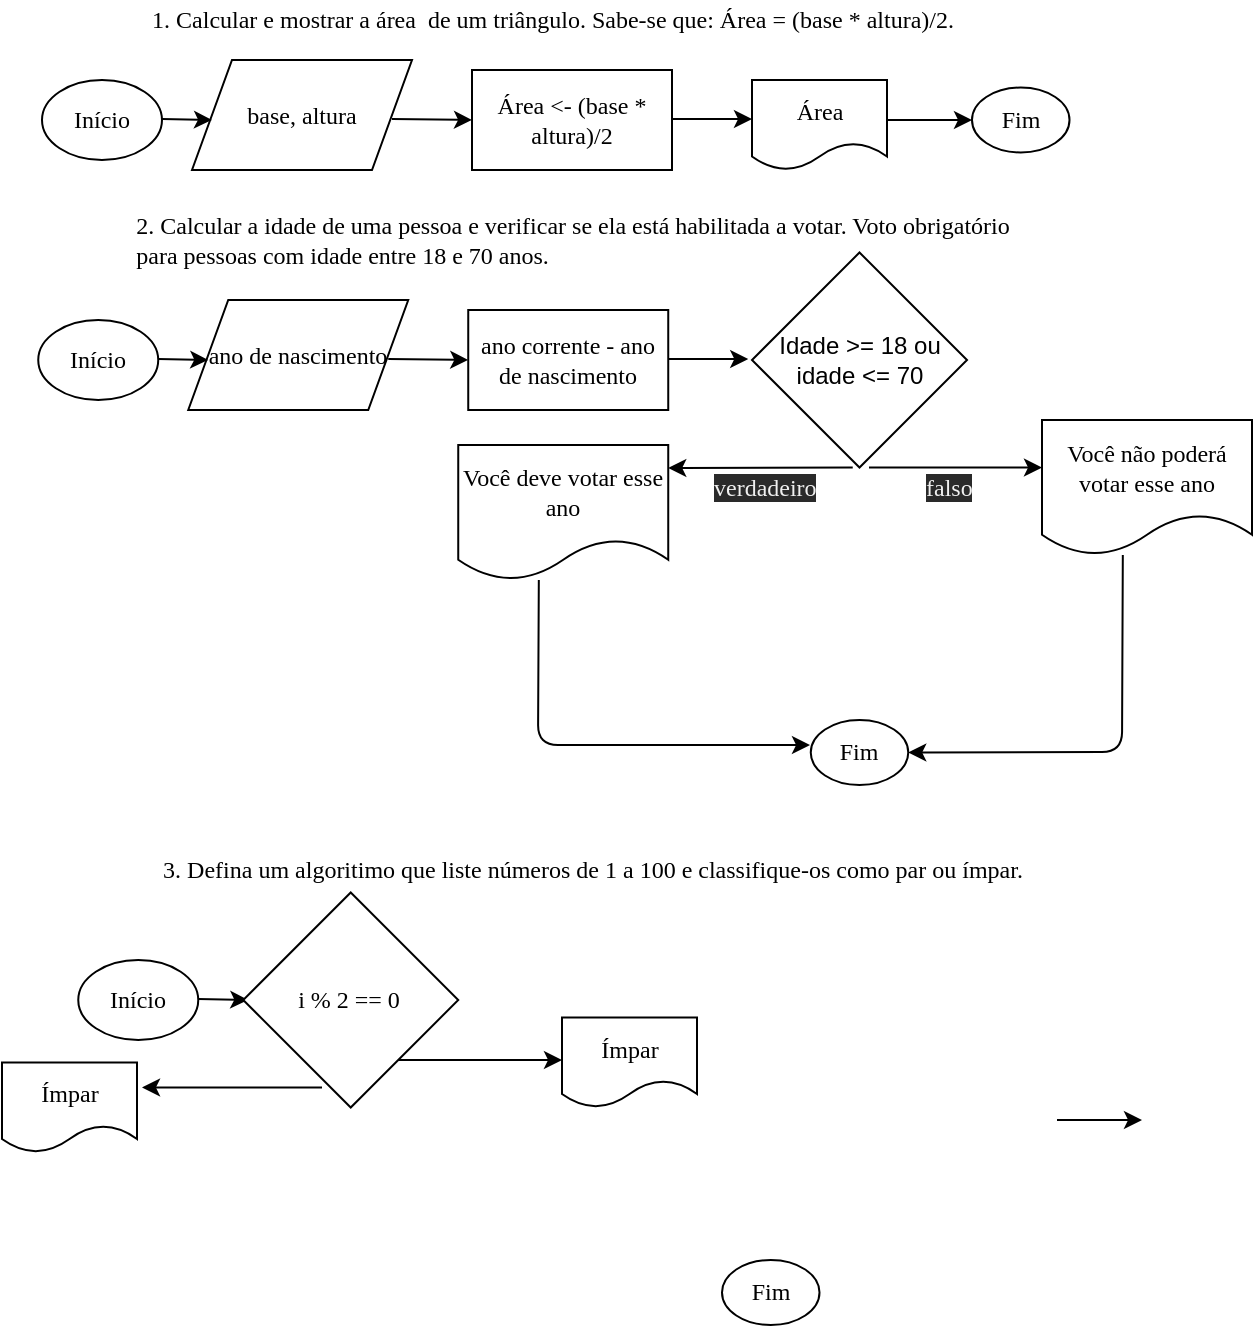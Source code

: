 <mxfile>
    <diagram id="bWI4ZTpNzA7B8PCsZMZA" name="Page-1">
        <mxGraphModel dx="721" dy="314" grid="1" gridSize="10" guides="1" tooltips="1" connect="1" arrows="1" fold="1" page="1" pageScale="1" pageWidth="827" pageHeight="1169" math="0" shadow="0">
            <root>
                <mxCell id="0"/>
                <mxCell id="1" parent="0"/>
                <mxCell id="2" value="&lt;font style=&quot;font-size: 12px&quot; face=&quot;Verdana&quot;&gt;1. Calcular e mostrar a área&amp;nbsp; de um triângulo. Sabe-se que: Área = (base * altura)/2.&lt;/font&gt;" style="text;html=1;align=center;verticalAlign=middle;resizable=0;points=[];autosize=1;strokeColor=none;fillColor=none;" parent="1" vertex="1">
                    <mxGeometry x="15" y="10" width="540" height="20" as="geometry"/>
                </mxCell>
                <mxCell id="3" value="Início" style="ellipse;whiteSpace=wrap;html=1;fontFamily=Verdana;fontSize=12;" parent="1" vertex="1">
                    <mxGeometry x="30" y="50" width="60" height="40" as="geometry"/>
                </mxCell>
                <mxCell id="4" value="base, altura" style="shape=parallelogram;perimeter=parallelogramPerimeter;whiteSpace=wrap;html=1;fixedSize=1;fontFamily=Verdana;fontSize=12;" parent="1" vertex="1">
                    <mxGeometry x="105" y="40" width="110" height="55" as="geometry"/>
                </mxCell>
                <mxCell id="5" value="Área &amp;lt;- (base * altura)/2" style="rounded=0;whiteSpace=wrap;html=1;fontFamily=Verdana;fontSize=12;" parent="1" vertex="1">
                    <mxGeometry x="245" y="45" width="100" height="50" as="geometry"/>
                </mxCell>
                <mxCell id="6" value="Área" style="shape=document;whiteSpace=wrap;html=1;boundedLbl=1;fontFamily=Verdana;fontSize=12;" parent="1" vertex="1">
                    <mxGeometry x="385" y="50" width="67.5" height="45" as="geometry"/>
                </mxCell>
                <mxCell id="7" value="Fim" style="ellipse;whiteSpace=wrap;html=1;fontFamily=Verdana;fontSize=12;" parent="1" vertex="1">
                    <mxGeometry x="495" y="53.75" width="48.75" height="32.5" as="geometry"/>
                </mxCell>
                <mxCell id="8" value="" style="endArrow=classic;html=1;fontFamily=Verdana;fontSize=12;" parent="1" edge="1">
                    <mxGeometry width="50" height="50" relative="1" as="geometry">
                        <mxPoint x="452.5" y="70" as="sourcePoint"/>
                        <mxPoint x="495" y="70" as="targetPoint"/>
                    </mxGeometry>
                </mxCell>
                <mxCell id="9" value="" style="endArrow=classic;html=1;fontFamily=Verdana;fontSize=12;" parent="1" edge="1">
                    <mxGeometry width="50" height="50" relative="1" as="geometry">
                        <mxPoint x="345" y="69.5" as="sourcePoint"/>
                        <mxPoint x="385" y="69.5" as="targetPoint"/>
                    </mxGeometry>
                </mxCell>
                <mxCell id="10" value="" style="endArrow=classic;html=1;fontFamily=Verdana;fontSize=12;" parent="1" edge="1">
                    <mxGeometry width="50" height="50" relative="1" as="geometry">
                        <mxPoint x="205" y="69.5" as="sourcePoint"/>
                        <mxPoint x="245" y="70" as="targetPoint"/>
                    </mxGeometry>
                </mxCell>
                <mxCell id="11" value="" style="endArrow=classic;html=1;fontFamily=Verdana;fontSize=12;" parent="1" edge="1">
                    <mxGeometry width="50" height="50" relative="1" as="geometry">
                        <mxPoint x="90" y="69.5" as="sourcePoint"/>
                        <mxPoint x="115" y="70" as="targetPoint"/>
                    </mxGeometry>
                </mxCell>
                <mxCell id="12" value="&lt;div style=&quot;text-align: left&quot;&gt;&lt;span style=&quot;font-family: &amp;#34;verdana&amp;#34;&quot;&gt;2. Calcular a idade de uma pessoa e verificar se ela está habilitada a votar. Voto obrigatório&lt;/span&gt;&lt;/div&gt;&lt;font style=&quot;font-size: 12px&quot; face=&quot;Verdana&quot;&gt;&lt;div style=&quot;text-align: left&quot;&gt;&lt;span&gt;para pessoas com idade entre 18 e 70 anos.&lt;/span&gt;&lt;/div&gt;&lt;/font&gt;" style="text;html=1;align=center;verticalAlign=middle;resizable=0;points=[];autosize=1;strokeColor=none;fillColor=none;" vertex="1" parent="1">
                    <mxGeometry x="10" y="115" width="570" height="30" as="geometry"/>
                </mxCell>
                <mxCell id="13" value="Início" style="ellipse;whiteSpace=wrap;html=1;fontFamily=Verdana;fontSize=12;" vertex="1" parent="1">
                    <mxGeometry x="28.12" y="170" width="60" height="40" as="geometry"/>
                </mxCell>
                <mxCell id="14" value="ano de nascimento" style="shape=parallelogram;perimeter=parallelogramPerimeter;whiteSpace=wrap;html=1;fixedSize=1;fontFamily=Verdana;fontSize=12;" vertex="1" parent="1">
                    <mxGeometry x="103.12" y="160" width="110" height="55" as="geometry"/>
                </mxCell>
                <mxCell id="15" value="ano corrente - ano de nascimento" style="rounded=0;whiteSpace=wrap;html=1;fontFamily=Verdana;fontSize=12;" vertex="1" parent="1">
                    <mxGeometry x="243.12" y="165" width="100" height="50" as="geometry"/>
                </mxCell>
                <mxCell id="16" value="Você deve votar esse ano" style="shape=document;whiteSpace=wrap;html=1;boundedLbl=1;fontFamily=Verdana;fontSize=12;" vertex="1" parent="1">
                    <mxGeometry x="238.12" y="232.5" width="105" height="67.5" as="geometry"/>
                </mxCell>
                <mxCell id="17" value="Fim" style="ellipse;whiteSpace=wrap;html=1;fontFamily=Verdana;fontSize=12;" vertex="1" parent="1">
                    <mxGeometry x="414.38" y="370" width="48.75" height="32.5" as="geometry"/>
                </mxCell>
                <mxCell id="18" value="" style="endArrow=classic;html=1;fontFamily=Verdana;fontSize=12;" edge="1" parent="1">
                    <mxGeometry width="50" height="50" relative="1" as="geometry">
                        <mxPoint x="435.37" y="243.75" as="sourcePoint"/>
                        <mxPoint x="343.12" y="244" as="targetPoint"/>
                        <Array as="points">
                            <mxPoint x="435.87" y="244"/>
                        </Array>
                    </mxGeometry>
                </mxCell>
                <mxCell id="19" value="" style="endArrow=classic;html=1;fontFamily=Verdana;fontSize=12;" edge="1" parent="1">
                    <mxGeometry width="50" height="50" relative="1" as="geometry">
                        <mxPoint x="343.12" y="189.5" as="sourcePoint"/>
                        <mxPoint x="383.12" y="189.5" as="targetPoint"/>
                    </mxGeometry>
                </mxCell>
                <mxCell id="20" value="" style="endArrow=classic;html=1;fontFamily=Verdana;fontSize=12;" edge="1" parent="1">
                    <mxGeometry width="50" height="50" relative="1" as="geometry">
                        <mxPoint x="203.12" y="189.5" as="sourcePoint"/>
                        <mxPoint x="243.12" y="190" as="targetPoint"/>
                    </mxGeometry>
                </mxCell>
                <mxCell id="21" value="" style="endArrow=classic;html=1;fontFamily=Verdana;fontSize=12;" edge="1" parent="1">
                    <mxGeometry width="50" height="50" relative="1" as="geometry">
                        <mxPoint x="88.12" y="189.5" as="sourcePoint"/>
                        <mxPoint x="113.12" y="190" as="targetPoint"/>
                    </mxGeometry>
                </mxCell>
                <mxCell id="22" value="Idade &amp;gt;= 18 ou idade &amp;lt;= 70" style="rhombus;whiteSpace=wrap;html=1;" vertex="1" parent="1">
                    <mxGeometry x="385" y="136.25" width="107.5" height="107.5" as="geometry"/>
                </mxCell>
                <mxCell id="23" value="&lt;span style=&quot;color: rgb(240 , 240 , 240) ; font-family: &amp;#34;verdana&amp;#34; ; font-size: 12px ; font-style: normal ; font-weight: 400 ; letter-spacing: normal ; text-align: center ; text-indent: 0px ; text-transform: none ; word-spacing: 0px ; background-color: rgb(42 , 42 , 42) ; display: inline ; float: none&quot;&gt;verdadeiro&lt;/span&gt;" style="text;whiteSpace=wrap;html=1;" vertex="1" parent="1">
                    <mxGeometry x="364" y="240" width="50" height="30" as="geometry"/>
                </mxCell>
                <mxCell id="24" value="" style="endArrow=classic;html=1;fontFamily=Verdana;fontSize=12;" edge="1" parent="1">
                    <mxGeometry width="50" height="50" relative="1" as="geometry">
                        <mxPoint x="443.5" y="243.75" as="sourcePoint"/>
                        <mxPoint x="530" y="243.75" as="targetPoint"/>
                        <Array as="points">
                            <mxPoint x="444" y="244"/>
                        </Array>
                    </mxGeometry>
                </mxCell>
                <mxCell id="25" value="&lt;span style=&quot;color: rgb(240 , 240 , 240) ; font-family: &amp;#34;verdana&amp;#34; ; font-size: 12px ; font-style: normal ; font-weight: 400 ; letter-spacing: normal ; text-align: center ; text-indent: 0px ; text-transform: none ; word-spacing: 0px ; background-color: rgb(42 , 42 , 42) ; display: inline ; float: none&quot;&gt;falso&lt;/span&gt;" style="text;whiteSpace=wrap;html=1;" vertex="1" parent="1">
                    <mxGeometry x="470" y="240" width="50" height="30" as="geometry"/>
                </mxCell>
                <mxCell id="26" value="Você não poderá votar esse ano" style="shape=document;whiteSpace=wrap;html=1;boundedLbl=1;fontFamily=Verdana;fontSize=12;" vertex="1" parent="1">
                    <mxGeometry x="530" y="220" width="105" height="67.5" as="geometry"/>
                </mxCell>
                <mxCell id="27" value="" style="endArrow=classic;html=1;fontFamily=Verdana;fontSize=12;" edge="1" parent="1">
                    <mxGeometry width="50" height="50" relative="1" as="geometry">
                        <mxPoint x="278.41" y="300" as="sourcePoint"/>
                        <mxPoint x="414" y="382.5" as="targetPoint"/>
                        <Array as="points">
                            <mxPoint x="278" y="382.5"/>
                        </Array>
                    </mxGeometry>
                </mxCell>
                <mxCell id="28" value="" style="endArrow=classic;html=1;fontFamily=Verdana;fontSize=12;entryX=1;entryY=0.5;entryDx=0;entryDy=0;" edge="1" parent="1" target="17">
                    <mxGeometry width="50" height="50" relative="1" as="geometry">
                        <mxPoint x="570.41" y="287.5" as="sourcePoint"/>
                        <mxPoint x="480" y="370" as="targetPoint"/>
                        <Array as="points">
                            <mxPoint x="570" y="386"/>
                        </Array>
                    </mxGeometry>
                </mxCell>
                <mxCell id="31" value="&lt;div style=&quot;text-align: left&quot;&gt;&lt;span style=&quot;font-family: &amp;#34;verdana&amp;#34;&quot;&gt;3. Defina um algoritimo que liste números de 1 a 100 e classifique-os como par ou ímpar.&lt;/span&gt;&lt;/div&gt;" style="text;html=1;align=center;verticalAlign=middle;resizable=0;points=[];autosize=1;strokeColor=none;fillColor=none;" vertex="1" parent="1">
                    <mxGeometry x="25" y="435" width="560" height="20" as="geometry"/>
                </mxCell>
                <mxCell id="32" value="Início" style="ellipse;whiteSpace=wrap;html=1;fontFamily=Verdana;fontSize=12;" vertex="1" parent="1">
                    <mxGeometry x="48.13" y="490" width="60" height="40" as="geometry"/>
                </mxCell>
                <mxCell id="35" value="Ímpar" style="shape=document;whiteSpace=wrap;html=1;boundedLbl=1;fontFamily=Verdana;fontSize=12;" vertex="1" parent="1">
                    <mxGeometry x="290" y="518.75" width="67.5" height="45" as="geometry"/>
                </mxCell>
                <mxCell id="36" value="Fim" style="ellipse;whiteSpace=wrap;html=1;fontFamily=Verdana;fontSize=12;" vertex="1" parent="1">
                    <mxGeometry x="370" y="640" width="48.75" height="32.5" as="geometry"/>
                </mxCell>
                <mxCell id="37" value="" style="endArrow=classic;html=1;fontFamily=Verdana;fontSize=12;" edge="1" parent="1">
                    <mxGeometry width="50" height="50" relative="1" as="geometry">
                        <mxPoint x="537.5" y="570" as="sourcePoint"/>
                        <mxPoint x="580" y="570" as="targetPoint"/>
                    </mxGeometry>
                </mxCell>
                <mxCell id="38" value="" style="endArrow=classic;html=1;fontFamily=Verdana;fontSize=12;" edge="1" parent="1">
                    <mxGeometry width="50" height="50" relative="1" as="geometry">
                        <mxPoint x="205" y="540" as="sourcePoint"/>
                        <mxPoint x="290" y="540" as="targetPoint"/>
                    </mxGeometry>
                </mxCell>
                <mxCell id="40" value="" style="endArrow=classic;html=1;fontFamily=Verdana;fontSize=12;" edge="1" parent="1">
                    <mxGeometry width="50" height="50" relative="1" as="geometry">
                        <mxPoint x="108.13" y="509.5" as="sourcePoint"/>
                        <mxPoint x="133.13" y="510" as="targetPoint"/>
                    </mxGeometry>
                </mxCell>
                <mxCell id="41" value="&lt;span style=&quot;font-family: &amp;#34;verdana&amp;#34;&quot;&gt;i % 2 == 0&amp;nbsp;&lt;/span&gt;" style="rhombus;whiteSpace=wrap;html=1;" vertex="1" parent="1">
                    <mxGeometry x="130.62" y="456.25" width="107.5" height="107.5" as="geometry"/>
                </mxCell>
                <mxCell id="42" value="" style="endArrow=classic;html=1;fontFamily=Verdana;fontSize=12;" edge="1" parent="1">
                    <mxGeometry width="50" height="50" relative="1" as="geometry">
                        <mxPoint x="170" y="553.75" as="sourcePoint"/>
                        <mxPoint x="80" y="553.75" as="targetPoint"/>
                    </mxGeometry>
                </mxCell>
                <mxCell id="43" value="Ímpar" style="shape=document;whiteSpace=wrap;html=1;boundedLbl=1;fontFamily=Verdana;fontSize=12;" vertex="1" parent="1">
                    <mxGeometry x="10" y="541.25" width="67.5" height="45" as="geometry"/>
                </mxCell>
            </root>
        </mxGraphModel>
    </diagram>
</mxfile>